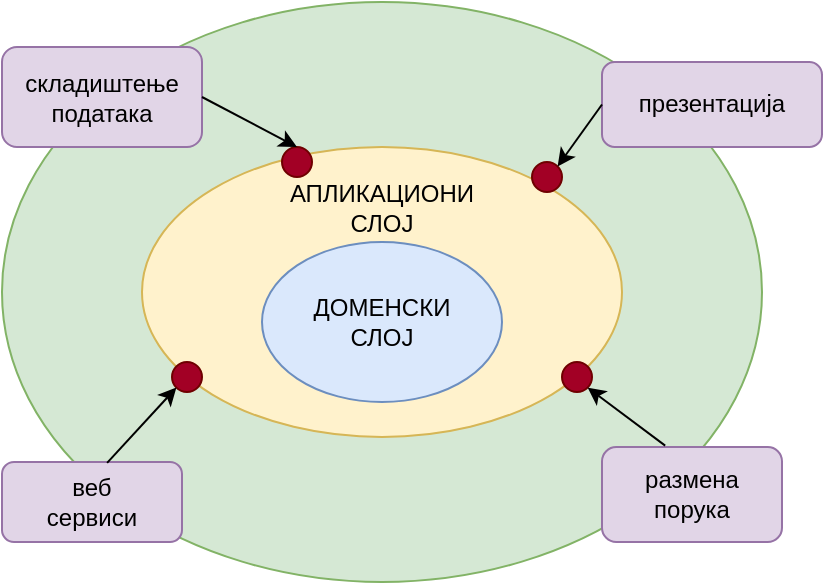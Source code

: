 <mxfile version="15.0.6" type="device"><diagram id="nh8lrtzdyYOx7w1NZDUt" name="Page-1"><mxGraphModel dx="981" dy="393" grid="1" gridSize="10" guides="1" tooltips="1" connect="1" arrows="1" fold="1" page="1" pageScale="1" pageWidth="850" pageHeight="1100" math="0" shadow="0"><root><mxCell id="0"/><mxCell id="1" parent="0"/><mxCell id="42gQ_9__3G0BaOrAtMDA-2" value="" style="ellipse;whiteSpace=wrap;html=1;fillColor=#d5e8d4;strokeColor=#82b366;" vertex="1" parent="1"><mxGeometry x="250" y="160" width="380" height="290" as="geometry"/></mxCell><mxCell id="42gQ_9__3G0BaOrAtMDA-3" value="" style="ellipse;whiteSpace=wrap;html=1;fillColor=#fff2cc;strokeColor=#d6b656;" vertex="1" parent="1"><mxGeometry x="320" y="232.5" width="240" height="145" as="geometry"/></mxCell><mxCell id="42gQ_9__3G0BaOrAtMDA-4" value="&lt;div&gt;ДОМЕНСКИ&lt;/div&gt;&lt;div&gt;СЛОЈ&lt;br&gt;&lt;/div&gt;" style="ellipse;whiteSpace=wrap;html=1;fillColor=#dae8fc;strokeColor=#6c8ebf;" vertex="1" parent="1"><mxGeometry x="380" y="280" width="120" height="80" as="geometry"/></mxCell><mxCell id="42gQ_9__3G0BaOrAtMDA-5" value="&lt;div&gt;складиштење&lt;/div&gt;&lt;div&gt;података&lt;br&gt;&lt;/div&gt;" style="rounded=1;whiteSpace=wrap;html=1;fillColor=#e1d5e7;strokeColor=#9673a6;" vertex="1" parent="1"><mxGeometry x="250" y="182.5" width="100" height="50" as="geometry"/></mxCell><mxCell id="42gQ_9__3G0BaOrAtMDA-6" value="&lt;div&gt;веб&lt;/div&gt;&lt;div&gt;сервиси&lt;br&gt;&lt;/div&gt;" style="rounded=1;whiteSpace=wrap;html=1;fillColor=#e1d5e7;strokeColor=#9673a6;" vertex="1" parent="1"><mxGeometry x="250" y="390" width="90" height="40" as="geometry"/></mxCell><mxCell id="42gQ_9__3G0BaOrAtMDA-7" value="&lt;div&gt;размена&lt;/div&gt;&lt;div&gt;порука&lt;br&gt;&lt;/div&gt;" style="rounded=1;whiteSpace=wrap;html=1;fillColor=#e1d5e7;strokeColor=#9673a6;" vertex="1" parent="1"><mxGeometry x="550" y="382.5" width="90" height="47.5" as="geometry"/></mxCell><mxCell id="42gQ_9__3G0BaOrAtMDA-9" value="презентација" style="rounded=1;whiteSpace=wrap;html=1;fillColor=#e1d5e7;strokeColor=#9673a6;" vertex="1" parent="1"><mxGeometry x="550" y="190" width="110" height="42.5" as="geometry"/></mxCell><mxCell id="42gQ_9__3G0BaOrAtMDA-11" value="" style="ellipse;whiteSpace=wrap;html=1;aspect=fixed;fillColor=#a20025;strokeColor=#6F0000;fontColor=#ffffff;" vertex="1" parent="1"><mxGeometry x="515" y="240" width="15" height="15" as="geometry"/></mxCell><mxCell id="42gQ_9__3G0BaOrAtMDA-12" value="" style="ellipse;whiteSpace=wrap;html=1;aspect=fixed;fillColor=#a20025;strokeColor=#6F0000;fontColor=#ffffff;" vertex="1" parent="1"><mxGeometry x="530" y="340" width="15" height="15" as="geometry"/></mxCell><mxCell id="42gQ_9__3G0BaOrAtMDA-13" value="" style="ellipse;whiteSpace=wrap;html=1;aspect=fixed;fillColor=#a20025;strokeColor=#6F0000;fontColor=#ffffff;" vertex="1" parent="1"><mxGeometry x="390" y="232.5" width="15" height="15" as="geometry"/></mxCell><mxCell id="42gQ_9__3G0BaOrAtMDA-14" value="" style="ellipse;whiteSpace=wrap;html=1;aspect=fixed;fillColor=#a20025;strokeColor=#6F0000;fontColor=#ffffff;" vertex="1" parent="1"><mxGeometry x="335" y="340" width="15" height="15" as="geometry"/></mxCell><mxCell id="42gQ_9__3G0BaOrAtMDA-20" value="" style="endArrow=classic;html=1;exitX=1;exitY=0.5;exitDx=0;exitDy=0;entryX=0.5;entryY=0;entryDx=0;entryDy=0;" edge="1" parent="1" source="42gQ_9__3G0BaOrAtMDA-5" target="42gQ_9__3G0BaOrAtMDA-13"><mxGeometry width="50" height="50" relative="1" as="geometry"><mxPoint x="400" y="290" as="sourcePoint"/><mxPoint x="450" y="240" as="targetPoint"/></mxGeometry></mxCell><mxCell id="42gQ_9__3G0BaOrAtMDA-21" value="" style="endArrow=classic;html=1;exitX=0;exitY=0.5;exitDx=0;exitDy=0;entryX=1;entryY=0;entryDx=0;entryDy=0;" edge="1" parent="1" source="42gQ_9__3G0BaOrAtMDA-9" target="42gQ_9__3G0BaOrAtMDA-11"><mxGeometry width="50" height="50" relative="1" as="geometry"><mxPoint x="400" y="290" as="sourcePoint"/><mxPoint x="450" y="240" as="targetPoint"/></mxGeometry></mxCell><mxCell id="42gQ_9__3G0BaOrAtMDA-22" value="" style="endArrow=classic;html=1;exitX=0.351;exitY=-0.014;exitDx=0;exitDy=0;exitPerimeter=0;entryX=1;entryY=1;entryDx=0;entryDy=0;" edge="1" parent="1" source="42gQ_9__3G0BaOrAtMDA-7" target="42gQ_9__3G0BaOrAtMDA-12"><mxGeometry width="50" height="50" relative="1" as="geometry"><mxPoint x="400" y="330" as="sourcePoint"/><mxPoint x="450" y="280" as="targetPoint"/></mxGeometry></mxCell><mxCell id="42gQ_9__3G0BaOrAtMDA-23" value="" style="endArrow=classic;html=1;exitX=0.584;exitY=0.011;exitDx=0;exitDy=0;exitPerimeter=0;entryX=0;entryY=1;entryDx=0;entryDy=0;" edge="1" parent="1" source="42gQ_9__3G0BaOrAtMDA-6" target="42gQ_9__3G0BaOrAtMDA-14"><mxGeometry width="50" height="50" relative="1" as="geometry"><mxPoint x="400" y="330" as="sourcePoint"/><mxPoint x="450" y="280" as="targetPoint"/></mxGeometry></mxCell><mxCell id="42gQ_9__3G0BaOrAtMDA-26" value="АПЛИКАЦИОНИ СЛОЈ" style="text;html=1;strokeColor=none;fillColor=none;align=center;verticalAlign=middle;whiteSpace=wrap;rounded=0;" vertex="1" parent="1"><mxGeometry x="420" y="253" width="40" height="20" as="geometry"/></mxCell></root></mxGraphModel></diagram></mxfile>